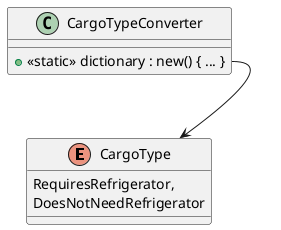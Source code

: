 @startuml
enum CargoType {
    RequiresRefrigerator,
    DoesNotNeedRefrigerator
}
class CargoTypeConverter {
    + <<static>> dictionary : new() { ... }
}
CargoTypeConverter::dictionary --> CargoType
@enduml

